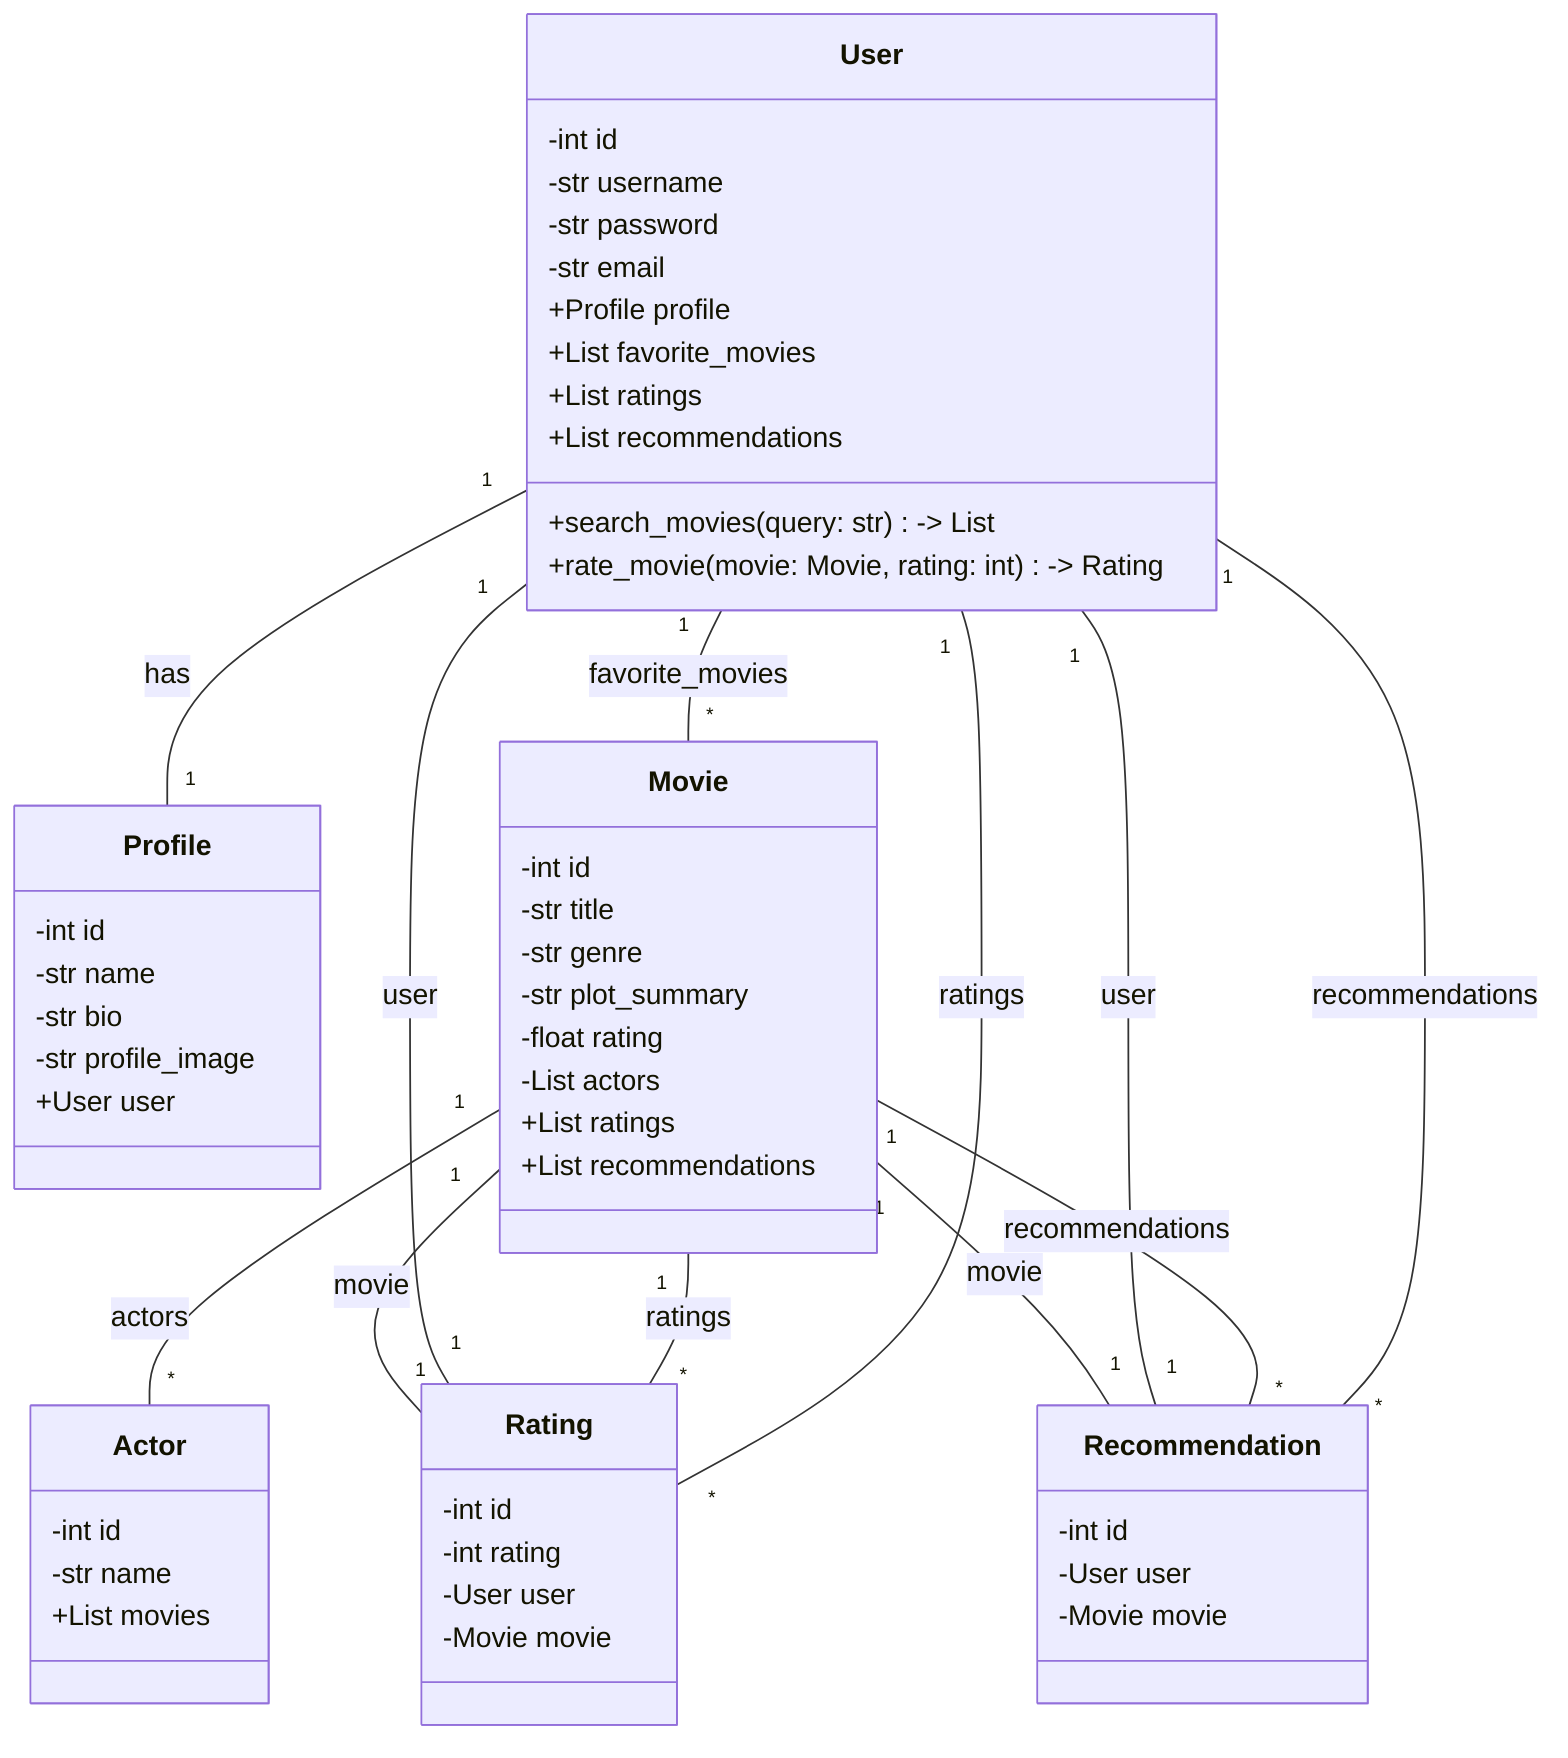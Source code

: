 classDiagram
    class User{
        -int id
        -str username
        -str password
        -str email
        +Profile profile
        +List<Movie> favorite_movies
        +List<Rating> ratings
        +List<Recommendation> recommendations
        +search_movies(query: str) -> List<Movie>
        +rate_movie(movie: Movie, rating: int) -> Rating
    }
    class Profile{
        -int id
        -str name
        -str bio
        -str profile_image
        +User user
    }
    class Movie{
        -int id
        -str title
        -str genre
        -str plot_summary
        -float rating
        -List<Actor> actors
        +List<Rating> ratings
        +List<Recommendation> recommendations
    }
    class Actor{
        -int id
        -str name
        +List<Movie> movies
    }
    class Rating{
        -int id
        -int rating
        -User user
        -Movie movie
    }
    class Recommendation{
        -int id
        -User user
        -Movie movie
    }
    User "1" -- "1" Profile: has
    User "1" -- "*" Movie: favorite_movies
    User "1" -- "*" Rating: ratings
    User "1" -- "*" Recommendation: recommendations
    Movie "1" -- "*" Actor: actors
    Movie "1" -- "*" Rating: ratings
    Movie "1" -- "*" Recommendation: recommendations
    Rating "1" -- "1" User: user
    Rating "1" -- "1" Movie: movie
    Recommendation "1" -- "1" User: user
    Recommendation "1" -- "1" Movie: movie